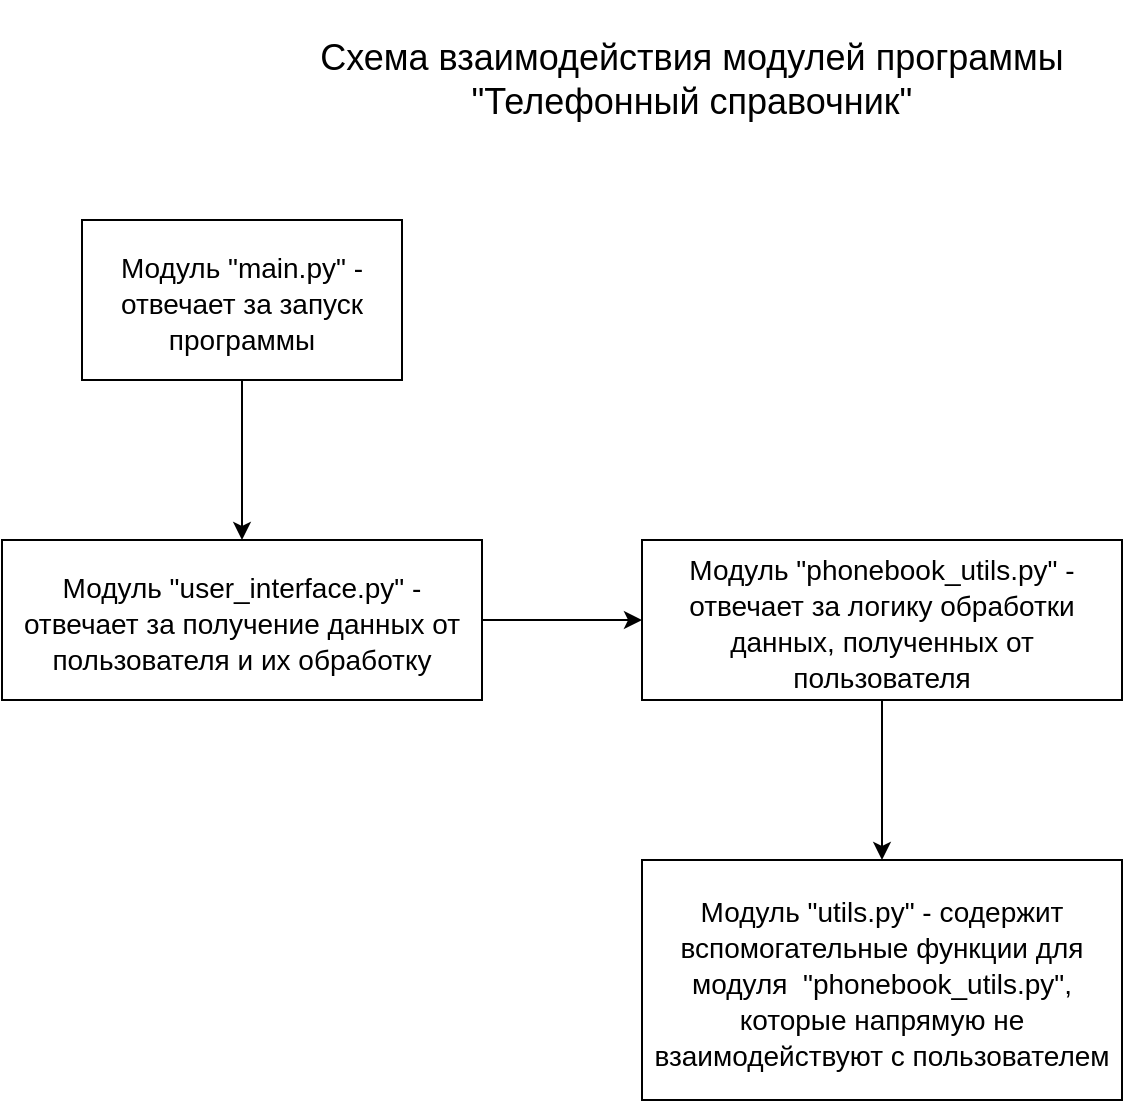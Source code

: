 <mxfile version="20.4.1" type="google"><diagram id="9NdUwjrMJGVMgX-O5Hsl" name="Page-1"><mxGraphModel dx="1350" dy="764" grid="1" gridSize="10" guides="1" tooltips="1" connect="1" arrows="1" fold="1" page="1" pageScale="1" pageWidth="850" pageHeight="1100" math="0" shadow="0"><root><mxCell id="0"/><mxCell id="1" parent="0"/><mxCell id="u3jE7whtG-FGZR1Yqdmb-1" value="&lt;font style=&quot;font-size: 18px;&quot;&gt;Схема взаимодействия модулей программы &quot;Телефонный справочник&quot;&lt;/font&gt;" style="text;html=1;strokeColor=none;fillColor=none;align=center;verticalAlign=middle;whiteSpace=wrap;rounded=0;" vertex="1" parent="1"><mxGeometry x="210" y="50" width="430" height="80" as="geometry"/></mxCell><mxCell id="u3jE7whtG-FGZR1Yqdmb-5" value="" style="edgeStyle=orthogonalEdgeStyle;rounded=0;orthogonalLoop=1;jettySize=auto;html=1;fontSize=14;" edge="1" parent="1" source="u3jE7whtG-FGZR1Yqdmb-3" target="u3jE7whtG-FGZR1Yqdmb-4"><mxGeometry relative="1" as="geometry"/></mxCell><mxCell id="u3jE7whtG-FGZR1Yqdmb-3" value="&lt;p style=&quot;line-height: 1;&quot;&gt;&lt;font style=&quot;font-size: 14px;&quot;&gt;Модуль &quot;main.py&quot; - отвечает за запуск программы&lt;/font&gt;&lt;/p&gt;" style="rounded=0;whiteSpace=wrap;html=1;fontSize=18;" vertex="1" parent="1"><mxGeometry x="120" y="160" width="160" height="80" as="geometry"/></mxCell><mxCell id="u3jE7whtG-FGZR1Yqdmb-7" value="" style="edgeStyle=orthogonalEdgeStyle;rounded=0;orthogonalLoop=1;jettySize=auto;html=1;fontSize=14;" edge="1" parent="1" source="u3jE7whtG-FGZR1Yqdmb-4" target="u3jE7whtG-FGZR1Yqdmb-6"><mxGeometry relative="1" as="geometry"/></mxCell><mxCell id="u3jE7whtG-FGZR1Yqdmb-4" value="&lt;p style=&quot;line-height: 1;&quot;&gt;&lt;font style=&quot;font-size: 14px;&quot;&gt;Модуль &quot;user_interface.py&quot; - отвечает за получение данных от пользователя и их обработку&lt;br&gt;&lt;/font&gt;&lt;/p&gt;" style="rounded=0;whiteSpace=wrap;html=1;fontSize=18;" vertex="1" parent="1"><mxGeometry x="80" y="320" width="240" height="80" as="geometry"/></mxCell><mxCell id="u3jE7whtG-FGZR1Yqdmb-9" value="" style="edgeStyle=orthogonalEdgeStyle;rounded=0;orthogonalLoop=1;jettySize=auto;html=1;fontSize=14;" edge="1" parent="1" source="u3jE7whtG-FGZR1Yqdmb-6" target="u3jE7whtG-FGZR1Yqdmb-8"><mxGeometry relative="1" as="geometry"/></mxCell><mxCell id="u3jE7whtG-FGZR1Yqdmb-6" value="&lt;p style=&quot;line-height: 1;&quot;&gt;&lt;font style=&quot;font-size: 14px;&quot;&gt;Модуль &quot;phonebook_utils.py&quot; - отвечает за логику обработки данных, полученных от пользователя&lt;br&gt;&lt;/font&gt;&lt;/p&gt;" style="rounded=0;whiteSpace=wrap;html=1;fontSize=18;" vertex="1" parent="1"><mxGeometry x="400" y="320" width="240" height="80" as="geometry"/></mxCell><mxCell id="u3jE7whtG-FGZR1Yqdmb-8" value="&lt;p style=&quot;line-height: 1;&quot;&gt;&lt;font style=&quot;font-size: 14px;&quot;&gt;Модуль &quot;utils.py&quot; - содержит вспомогательные функции для модуля&amp;nbsp; &lt;/font&gt;&lt;font style=&quot;font-size: 14px;&quot;&gt;&quot;phonebook_utils.py&quot;, которые напрямую не взаимодействуют с пользователем&lt;/font&gt;&lt;font style=&quot;font-size: 14px;&quot;&gt;&lt;br&gt;&lt;/font&gt;&lt;/p&gt;" style="rounded=0;whiteSpace=wrap;html=1;fontSize=18;" vertex="1" parent="1"><mxGeometry x="400" y="480" width="240" height="120" as="geometry"/></mxCell></root></mxGraphModel></diagram></mxfile>